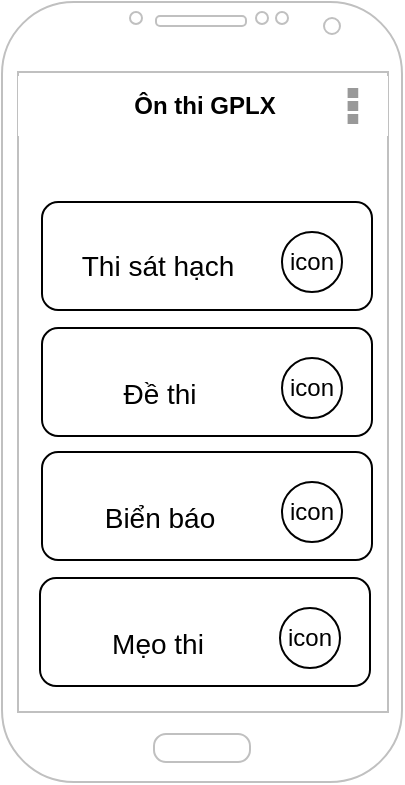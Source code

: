 <mxfile version="14.6.9" type="github" pages="6">
  <diagram id="gl7Ss26uZQlhUtcrMCPd" name="MenuLayout">
    <mxGraphModel dx="782" dy="437" grid="0" gridSize="10" guides="0" tooltips="1" connect="1" arrows="1" fold="1" page="1" pageScale="1" pageWidth="827" pageHeight="1169" math="0" shadow="0">
      <root>
        <mxCell id="1ZP_DZyjKPtf6F5ou1Nj-0" />
        <mxCell id="1ZP_DZyjKPtf6F5ou1Nj-1" parent="1ZP_DZyjKPtf6F5ou1Nj-0" />
        <mxCell id="gZRnm9ZE502uQXlq4LDa-2" value="" style="verticalLabelPosition=bottom;verticalAlign=top;html=1;shadow=0;dashed=0;strokeWidth=1;shape=mxgraph.android.phone2;strokeColor=#c0c0c0;" parent="1ZP_DZyjKPtf6F5ou1Nj-1" vertex="1">
          <mxGeometry x="314" y="30" width="200" height="390" as="geometry" />
        </mxCell>
        <mxCell id="uZCohbyJkfPj2bWNLFTX-1" value="&lt;b&gt;Ôn thi GPLX&lt;/b&gt;" style="strokeWidth=1;html=1;shadow=0;dashed=0;shape=mxgraph.android.action_bar;strokeWidth=2;" parent="1ZP_DZyjKPtf6F5ou1Nj-1" vertex="1">
          <mxGeometry x="322" y="67" width="185" height="30" as="geometry" />
        </mxCell>
        <mxCell id="uZCohbyJkfPj2bWNLFTX-5" value="" style="rounded=1;whiteSpace=wrap;html=1;verticalAlign=bottom;" parent="1ZP_DZyjKPtf6F5ou1Nj-1" vertex="1">
          <mxGeometry x="333" y="318" width="165" height="54" as="geometry" />
        </mxCell>
        <mxCell id="nYIU441r24h6a2i7y37u-2" value="" style="group" vertex="1" connectable="0" parent="1ZP_DZyjKPtf6F5ou1Nj-1">
          <mxGeometry x="354" y="333" width="129" height="30" as="geometry" />
        </mxCell>
        <mxCell id="uZCohbyJkfPj2bWNLFTX-11" value="icon" style="ellipse;whiteSpace=wrap;html=1;aspect=fixed;" parent="nYIU441r24h6a2i7y37u-2" vertex="1">
          <mxGeometry x="99" width="30" height="30" as="geometry" />
        </mxCell>
        <mxCell id="nYIU441r24h6a2i7y37u-0" value="Mẹo thi" style="text;html=1;strokeColor=none;fillColor=none;align=center;verticalAlign=middle;whiteSpace=wrap;rounded=0;fontSize=14;" vertex="1" parent="nYIU441r24h6a2i7y37u-2">
          <mxGeometry y="9" width="76" height="17" as="geometry" />
        </mxCell>
        <mxCell id="nYIU441r24h6a2i7y37u-4" value="" style="rounded=1;whiteSpace=wrap;html=1;verticalAlign=bottom;" vertex="1" parent="1ZP_DZyjKPtf6F5ou1Nj-1">
          <mxGeometry x="334" y="255" width="165" height="54" as="geometry" />
        </mxCell>
        <mxCell id="nYIU441r24h6a2i7y37u-5" value="icon" style="ellipse;whiteSpace=wrap;html=1;aspect=fixed;" vertex="1" parent="1ZP_DZyjKPtf6F5ou1Nj-1">
          <mxGeometry x="454" y="270" width="30" height="30" as="geometry" />
        </mxCell>
        <mxCell id="nYIU441r24h6a2i7y37u-6" value="Biển báo" style="text;html=1;strokeColor=none;fillColor=none;align=center;verticalAlign=middle;whiteSpace=wrap;rounded=0;fontSize=14;" vertex="1" parent="1ZP_DZyjKPtf6F5ou1Nj-1">
          <mxGeometry x="355" y="279" width="76" height="17" as="geometry" />
        </mxCell>
        <mxCell id="nYIU441r24h6a2i7y37u-7" value="" style="rounded=1;whiteSpace=wrap;html=1;verticalAlign=bottom;" vertex="1" parent="1ZP_DZyjKPtf6F5ou1Nj-1">
          <mxGeometry x="334" y="193" width="165" height="54" as="geometry" />
        </mxCell>
        <mxCell id="nYIU441r24h6a2i7y37u-8" value="icon" style="ellipse;whiteSpace=wrap;html=1;aspect=fixed;" vertex="1" parent="1ZP_DZyjKPtf6F5ou1Nj-1">
          <mxGeometry x="454" y="208" width="30" height="30" as="geometry" />
        </mxCell>
        <mxCell id="nYIU441r24h6a2i7y37u-9" value="Đề thi" style="text;html=1;strokeColor=none;fillColor=none;align=center;verticalAlign=middle;whiteSpace=wrap;rounded=0;fontSize=14;" vertex="1" parent="1ZP_DZyjKPtf6F5ou1Nj-1">
          <mxGeometry x="355" y="217" width="76" height="17" as="geometry" />
        </mxCell>
        <mxCell id="nYIU441r24h6a2i7y37u-10" value="" style="rounded=1;whiteSpace=wrap;html=1;verticalAlign=bottom;" vertex="1" parent="1ZP_DZyjKPtf6F5ou1Nj-1">
          <mxGeometry x="334" y="130" width="165" height="54" as="geometry" />
        </mxCell>
        <mxCell id="nYIU441r24h6a2i7y37u-11" value="icon" style="ellipse;whiteSpace=wrap;html=1;aspect=fixed;" vertex="1" parent="1ZP_DZyjKPtf6F5ou1Nj-1">
          <mxGeometry x="454" y="145" width="30" height="30" as="geometry" />
        </mxCell>
        <mxCell id="nYIU441r24h6a2i7y37u-12" value="Thi sát hạch" style="text;html=1;strokeColor=none;fillColor=none;align=center;verticalAlign=middle;whiteSpace=wrap;rounded=0;fontSize=14;" vertex="1" parent="1ZP_DZyjKPtf6F5ou1Nj-1">
          <mxGeometry x="349" y="153" width="86" height="17" as="geometry" />
        </mxCell>
        <mxCell id="nYIU441r24h6a2i7y37u-13" value="" style="rounded=0;whiteSpace=wrap;html=1;fontSize=14;strokeColor=none;" vertex="1" parent="1ZP_DZyjKPtf6F5ou1Nj-1">
          <mxGeometry x="326" y="70" width="45" height="23" as="geometry" />
        </mxCell>
      </root>
    </mxGraphModel>
  </diagram>
  <diagram id="mQY_EeeIefAs1XtRffXV" name="DeThiView">
    <mxGraphModel dx="782" dy="437" grid="0" gridSize="10" guides="0" tooltips="1" connect="1" arrows="1" fold="1" page="1" pageScale="1" pageWidth="827" pageHeight="1169" math="0" shadow="0">
      <root>
        <mxCell id="L8dwWX1hCyk6T_hwLF7P-0" />
        <mxCell id="L8dwWX1hCyk6T_hwLF7P-1" parent="L8dwWX1hCyk6T_hwLF7P-0" />
        <mxCell id="XK6jYOm180aJO-nEtGCw-0" value="" style="verticalLabelPosition=bottom;verticalAlign=top;html=1;shadow=0;dashed=0;strokeWidth=1;shape=mxgraph.android.phone2;fillColor=#f5f5f5;strokeColor=#666666;fontColor=#333333;" parent="L8dwWX1hCyk6T_hwLF7P-1" vertex="1">
          <mxGeometry x="240" y="230" width="246" height="484" as="geometry" />
        </mxCell>
        <mxCell id="XK6jYOm180aJO-nEtGCw-1" value="" style="verticalLabelPosition=bottom;verticalAlign=top;html=1;shadow=0;dashed=0;strokeWidth=1;shape=rect;fillColor=#EDEDED;strokeColor=#EDEDED;" parent="L8dwWX1hCyk6T_hwLF7P-1" vertex="1">
          <mxGeometry x="249" y="271" width="229" height="401" as="geometry" />
        </mxCell>
        <mxCell id="XK6jYOm180aJO-nEtGCw-2" value="" style="strokeWidth=1;html=1;shadow=0;dashed=0;shape=mxgraph.android.action_bar;strokeWidth=2;fontStyle=0;strokeColor=#0D0D0D;fillColor=#EDEDED;" parent="L8dwWX1hCyk6T_hwLF7P-1" vertex="1">
          <mxGeometry x="251" y="272" width="227" height="32" as="geometry" />
        </mxCell>
        <mxCell id="XK6jYOm180aJO-nEtGCw-3" value="Thi Sat Hạch" style="text;html=1;strokeColor=none;fillColor=none;align=center;verticalAlign=middle;whiteSpace=wrap;rounded=0;strokeWidth=1;fontStyle=1" parent="L8dwWX1hCyk6T_hwLF7P-1" vertex="1">
          <mxGeometry x="269" y="278" width="95" height="20" as="geometry" />
        </mxCell>
        <mxCell id="XK6jYOm180aJO-nEtGCw-4" value="" style="rounded=1;html=1;shadow=0;dashed=0;whiteSpace=wrap;fontSize=10;align=center;fillColor=#3399FF;strokeColor=#3399FF;" parent="L8dwWX1hCyk6T_hwLF7P-1" vertex="1">
          <mxGeometry x="258" y="407" width="161" height="38" as="geometry" />
        </mxCell>
        <mxCell id="XK6jYOm180aJO-nEtGCw-5" value="" style="rounded=1;html=1;shadow=0;dashed=0;whiteSpace=wrap;fontSize=10;align=center;fontColor=#ffffff;fillColor=#FFFFFF;strokeColor=#FFFFFF;" parent="L8dwWX1hCyk6T_hwLF7P-1" vertex="1">
          <mxGeometry x="262" y="406" width="204" height="40" as="geometry" />
        </mxCell>
        <mxCell id="XK6jYOm180aJO-nEtGCw-6" value="03" style="ellipse;whiteSpace=wrap;html=1;aspect=fixed;shadow=0;strokeWidth=1;fillColor=#FFFFFF;gradientColor=none;strokeColor=#3399FF;" parent="L8dwWX1hCyk6T_hwLF7P-1" vertex="1">
          <mxGeometry x="271" y="412" width="28" height="28" as="geometry" />
        </mxCell>
        <mxCell id="XK6jYOm180aJO-nEtGCw-7" value="Đề số 3" style="text;html=1;strokeColor=none;fillColor=none;align=center;verticalAlign=middle;whiteSpace=wrap;rounded=0;shadow=0;fontColor=#696969;fontStyle=1;fontSize=10;" parent="L8dwWX1hCyk6T_hwLF7P-1" vertex="1">
          <mxGeometry x="311" y="410" width="39" height="20" as="geometry" />
        </mxCell>
        <mxCell id="XK6jYOm180aJO-nEtGCw-8" value="đúng 23/25 câu" style="text;html=1;strokeColor=none;fillColor=none;align=left;verticalAlign=middle;whiteSpace=wrap;rounded=0;shadow=0;fontSize=9;fontColor=#8C8C8C;" parent="L8dwWX1hCyk6T_hwLF7P-1" vertex="1">
          <mxGeometry x="310" y="428" width="68" height="11" as="geometry" />
        </mxCell>
        <mxCell id="XK6jYOm180aJO-nEtGCw-9" value="ĐẠT" style="text;html=1;strokeColor=none;fillColor=none;align=center;verticalAlign=middle;whiteSpace=wrap;rounded=0;shadow=0;fontSize=10;fontStyle=1;fontColor=#3399FF;" parent="L8dwWX1hCyk6T_hwLF7P-1" vertex="1">
          <mxGeometry x="402" y="411.5" width="55" height="27.5" as="geometry" />
        </mxCell>
        <mxCell id="XK6jYOm180aJO-nEtGCw-10" value="" style="rounded=1;html=1;shadow=0;dashed=0;whiteSpace=wrap;fontSize=10;align=center;fillColor=#C2002C;strokeColor=#C2002C;" parent="L8dwWX1hCyk6T_hwLF7P-1" vertex="1">
          <mxGeometry x="260" y="307" width="160" height="38" as="geometry" />
        </mxCell>
        <mxCell id="XK6jYOm180aJO-nEtGCw-11" value="" style="rounded=1;html=1;shadow=0;dashed=0;whiteSpace=wrap;fontSize=10;align=center;fontColor=#ffffff;fillColor=#FFFFFF;strokeColor=#FFFFFF;" parent="L8dwWX1hCyk6T_hwLF7P-1" vertex="1">
          <mxGeometry x="263" y="306" width="204" height="40" as="geometry" />
        </mxCell>
        <mxCell id="XK6jYOm180aJO-nEtGCw-12" value="01" style="ellipse;whiteSpace=wrap;html=1;aspect=fixed;shadow=0;strokeWidth=1;fillColor=#FFFFFF;gradientColor=none;strokeColor=#C2002C;" parent="L8dwWX1hCyk6T_hwLF7P-1" vertex="1">
          <mxGeometry x="272" y="312" width="28" height="28" as="geometry" />
        </mxCell>
        <mxCell id="XK6jYOm180aJO-nEtGCw-13" value="Đề số 1" style="text;html=1;strokeColor=none;fillColor=none;align=center;verticalAlign=middle;whiteSpace=wrap;rounded=0;shadow=0;fontColor=#696969;fontStyle=1;fontSize=10;" parent="L8dwWX1hCyk6T_hwLF7P-1" vertex="1">
          <mxGeometry x="312" y="310" width="38" height="20" as="geometry" />
        </mxCell>
        <mxCell id="XK6jYOm180aJO-nEtGCw-14" value="sai câu điểm liệt" style="text;html=1;strokeColor=none;fillColor=none;align=center;verticalAlign=middle;whiteSpace=wrap;rounded=0;shadow=0;fontSize=9;fontColor=#8C8C8C;" parent="L8dwWX1hCyk6T_hwLF7P-1" vertex="1">
          <mxGeometry x="311" y="328" width="68" height="11" as="geometry" />
        </mxCell>
        <mxCell id="XK6jYOm180aJO-nEtGCw-15" value="TRƯỢT" style="text;html=1;strokeColor=none;fillColor=none;align=center;verticalAlign=middle;whiteSpace=wrap;rounded=0;shadow=0;fontSize=10;fontColor=#C2002C;fontStyle=1" parent="L8dwWX1hCyk6T_hwLF7P-1" vertex="1">
          <mxGeometry x="402" y="312" width="55" height="27.5" as="geometry" />
        </mxCell>
        <mxCell id="XK6jYOm180aJO-nEtGCw-16" value="" style="rounded=1;html=1;shadow=0;dashed=0;whiteSpace=wrap;fontSize=10;align=center;fillColor=#C2002C;strokeColor=#C2002C;" parent="L8dwWX1hCyk6T_hwLF7P-1" vertex="1">
          <mxGeometry x="259" y="357" width="161" height="38" as="geometry" />
        </mxCell>
        <mxCell id="XK6jYOm180aJO-nEtGCw-17" value="" style="rounded=1;html=1;shadow=0;dashed=0;whiteSpace=wrap;fontSize=10;align=center;fontColor=#ffffff;fillColor=#FFFFFF;strokeColor=#FFFFFF;" parent="L8dwWX1hCyk6T_hwLF7P-1" vertex="1">
          <mxGeometry x="263" y="356" width="204" height="40" as="geometry" />
        </mxCell>
        <mxCell id="XK6jYOm180aJO-nEtGCw-18" value="02" style="ellipse;whiteSpace=wrap;html=1;aspect=fixed;shadow=0;strokeWidth=1;fillColor=#FFFFFF;gradientColor=none;strokeColor=#C2002C;" parent="L8dwWX1hCyk6T_hwLF7P-1" vertex="1">
          <mxGeometry x="272" y="362" width="28" height="28" as="geometry" />
        </mxCell>
        <mxCell id="XK6jYOm180aJO-nEtGCw-19" value="Đề số 2" style="text;html=1;strokeColor=none;fillColor=none;align=center;verticalAlign=middle;whiteSpace=wrap;rounded=0;shadow=0;fontColor=#696969;fontStyle=1;fontSize=10;" parent="L8dwWX1hCyk6T_hwLF7P-1" vertex="1">
          <mxGeometry x="312" y="360" width="39" height="20" as="geometry" />
        </mxCell>
        <mxCell id="XK6jYOm180aJO-nEtGCw-20" value="đúng 18/25 câu" style="text;html=1;strokeColor=none;fillColor=none;align=left;verticalAlign=middle;whiteSpace=wrap;rounded=0;shadow=0;fontSize=9;fontColor=#8C8C8C;" parent="L8dwWX1hCyk6T_hwLF7P-1" vertex="1">
          <mxGeometry x="311" y="378" width="68" height="11" as="geometry" />
        </mxCell>
        <mxCell id="XK6jYOm180aJO-nEtGCw-21" value="TRƯỢT" style="text;html=1;strokeColor=none;fillColor=none;align=center;verticalAlign=middle;whiteSpace=wrap;rounded=0;shadow=0;fontSize=10;fontColor=#C2002C;fontStyle=1" parent="L8dwWX1hCyk6T_hwLF7P-1" vertex="1">
          <mxGeometry x="402" y="360" width="55" height="27.5" as="geometry" />
        </mxCell>
        <mxCell id="XK6jYOm180aJO-nEtGCw-22" value="" style="rounded=1;html=1;shadow=0;dashed=0;whiteSpace=wrap;fontSize=10;align=center;strokeColor=#B9E0A5;fillColor=#B9E0A5;" parent="L8dwWX1hCyk6T_hwLF7P-1" vertex="1">
          <mxGeometry x="258" y="456" width="161" height="38" as="geometry" />
        </mxCell>
        <mxCell id="XK6jYOm180aJO-nEtGCw-23" value="" style="rounded=1;html=1;shadow=0;dashed=0;whiteSpace=wrap;fontSize=10;align=center;fontColor=#ffffff;fillColor=#FFFFFF;strokeColor=#FFFFFF;" parent="L8dwWX1hCyk6T_hwLF7P-1" vertex="1">
          <mxGeometry x="262" y="455" width="204" height="40" as="geometry" />
        </mxCell>
        <mxCell id="XK6jYOm180aJO-nEtGCw-24" value="04" style="ellipse;whiteSpace=wrap;html=1;aspect=fixed;shadow=0;strokeWidth=1;fillColor=#FFFFFF;gradientColor=none;strokeColor=#8C8C8C;" parent="L8dwWX1hCyk6T_hwLF7P-1" vertex="1">
          <mxGeometry x="271" y="461" width="28" height="28" as="geometry" />
        </mxCell>
        <mxCell id="XK6jYOm180aJO-nEtGCw-25" value="Đề số 4" style="text;html=1;strokeColor=none;fillColor=none;align=center;verticalAlign=middle;whiteSpace=wrap;rounded=0;shadow=0;fontColor=#696969;fontStyle=1;fontSize=10;" parent="L8dwWX1hCyk6T_hwLF7P-1" vertex="1">
          <mxGeometry x="311" y="459" width="39" height="20" as="geometry" />
        </mxCell>
        <mxCell id="XK6jYOm180aJO-nEtGCw-26" value="25 câu/19 phút" style="text;html=1;strokeColor=none;fillColor=none;align=left;verticalAlign=middle;whiteSpace=wrap;rounded=0;shadow=0;fontSize=9;fontColor=#8C8C8C;" parent="L8dwWX1hCyk6T_hwLF7P-1" vertex="1">
          <mxGeometry x="310" y="477" width="68" height="11" as="geometry" />
        </mxCell>
        <mxCell id="XK6jYOm180aJO-nEtGCw-27" value="LÀM BÀI" style="text;html=1;strokeColor=none;fillColor=none;align=center;verticalAlign=middle;whiteSpace=wrap;rounded=0;shadow=0;fontSize=10;fontStyle=1;fontColor=#97D077;" parent="L8dwWX1hCyk6T_hwLF7P-1" vertex="1">
          <mxGeometry x="398" y="460" width="55" height="27.5" as="geometry" />
        </mxCell>
        <mxCell id="XK6jYOm180aJO-nEtGCw-28" value="" style="rounded=1;html=1;shadow=0;dashed=0;whiteSpace=wrap;fontSize=10;align=center;strokeColor=#B9E0A5;fillColor=#B9E0A5;" parent="L8dwWX1hCyk6T_hwLF7P-1" vertex="1">
          <mxGeometry x="258" y="507" width="161" height="38" as="geometry" />
        </mxCell>
        <mxCell id="XK6jYOm180aJO-nEtGCw-29" value="" style="rounded=1;html=1;shadow=0;dashed=0;whiteSpace=wrap;fontSize=10;align=center;fontColor=#ffffff;fillColor=#FFFFFF;strokeColor=#FFFFFF;" parent="L8dwWX1hCyk6T_hwLF7P-1" vertex="1">
          <mxGeometry x="262" y="506" width="204" height="40" as="geometry" />
        </mxCell>
        <mxCell id="XK6jYOm180aJO-nEtGCw-30" value="05" style="ellipse;whiteSpace=wrap;html=1;aspect=fixed;shadow=0;strokeWidth=1;fillColor=#FFFFFF;gradientColor=none;strokeColor=#8C8C8C;" parent="L8dwWX1hCyk6T_hwLF7P-1" vertex="1">
          <mxGeometry x="271" y="512" width="28" height="28" as="geometry" />
        </mxCell>
        <mxCell id="XK6jYOm180aJO-nEtGCw-31" value="Đề số 5" style="text;html=1;strokeColor=none;fillColor=none;align=center;verticalAlign=middle;whiteSpace=wrap;rounded=0;shadow=0;fontColor=#696969;fontStyle=1;fontSize=10;" parent="L8dwWX1hCyk6T_hwLF7P-1" vertex="1">
          <mxGeometry x="311" y="510" width="39" height="20" as="geometry" />
        </mxCell>
        <mxCell id="XK6jYOm180aJO-nEtGCw-32" value="25 câu/19 phút" style="text;html=1;strokeColor=none;fillColor=none;align=left;verticalAlign=middle;whiteSpace=wrap;rounded=0;shadow=0;fontSize=9;fontColor=#8C8C8C;" parent="L8dwWX1hCyk6T_hwLF7P-1" vertex="1">
          <mxGeometry x="310" y="528" width="68" height="11" as="geometry" />
        </mxCell>
        <mxCell id="XK6jYOm180aJO-nEtGCw-33" value="LÀM BÀI" style="text;html=1;strokeColor=none;fillColor=none;align=center;verticalAlign=middle;whiteSpace=wrap;rounded=0;shadow=0;fontSize=10;fontStyle=1;fontColor=#97D077;" parent="L8dwWX1hCyk6T_hwLF7P-1" vertex="1">
          <mxGeometry x="398" y="511" width="55" height="27.5" as="geometry" />
        </mxCell>
        <mxCell id="XK6jYOm180aJO-nEtGCw-34" value="" style="rounded=1;html=1;shadow=0;dashed=0;whiteSpace=wrap;fontSize=10;align=center;strokeColor=#B9E0A5;fillColor=#B9E0A5;" parent="L8dwWX1hCyk6T_hwLF7P-1" vertex="1">
          <mxGeometry x="258" y="554" width="161" height="38" as="geometry" />
        </mxCell>
        <mxCell id="XK6jYOm180aJO-nEtGCw-35" value="" style="rounded=1;html=1;shadow=0;dashed=0;whiteSpace=wrap;fontSize=10;align=center;fontColor=#ffffff;fillColor=#FFFFFF;strokeColor=#FFFFFF;" parent="L8dwWX1hCyk6T_hwLF7P-1" vertex="1">
          <mxGeometry x="262" y="553" width="204" height="40" as="geometry" />
        </mxCell>
        <mxCell id="XK6jYOm180aJO-nEtGCw-36" value="06" style="ellipse;whiteSpace=wrap;html=1;aspect=fixed;shadow=0;strokeWidth=1;fillColor=#FFFFFF;gradientColor=none;strokeColor=#8C8C8C;" parent="L8dwWX1hCyk6T_hwLF7P-1" vertex="1">
          <mxGeometry x="271" y="559" width="28" height="28" as="geometry" />
        </mxCell>
        <mxCell id="XK6jYOm180aJO-nEtGCw-37" value="Đề số 6" style="text;html=1;strokeColor=none;fillColor=none;align=center;verticalAlign=middle;whiteSpace=wrap;rounded=0;shadow=0;fontColor=#696969;fontStyle=1;fontSize=10;" parent="L8dwWX1hCyk6T_hwLF7P-1" vertex="1">
          <mxGeometry x="311" y="557" width="39" height="20" as="geometry" />
        </mxCell>
        <mxCell id="XK6jYOm180aJO-nEtGCw-38" value="25 câu/19 phút" style="text;html=1;strokeColor=none;fillColor=none;align=left;verticalAlign=middle;whiteSpace=wrap;rounded=0;shadow=0;fontSize=9;fontColor=#8C8C8C;" parent="L8dwWX1hCyk6T_hwLF7P-1" vertex="1">
          <mxGeometry x="310" y="575" width="68" height="11" as="geometry" />
        </mxCell>
        <mxCell id="XK6jYOm180aJO-nEtGCw-39" value="LÀM BÀI" style="text;html=1;strokeColor=none;fillColor=none;align=center;verticalAlign=middle;whiteSpace=wrap;rounded=0;shadow=0;fontSize=10;fontStyle=1;fontColor=#97D077;" parent="L8dwWX1hCyk6T_hwLF7P-1" vertex="1">
          <mxGeometry x="398" y="558" width="55" height="27.5" as="geometry" />
        </mxCell>
        <mxCell id="XK6jYOm180aJO-nEtGCw-40" value="" style="rounded=1;html=1;shadow=0;dashed=0;whiteSpace=wrap;fontSize=10;align=center;strokeColor=#B9E0A5;fillColor=#B9E0A5;" parent="L8dwWX1hCyk6T_hwLF7P-1" vertex="1">
          <mxGeometry x="257" y="600" width="161" height="38" as="geometry" />
        </mxCell>
        <mxCell id="XK6jYOm180aJO-nEtGCw-41" value="" style="rounded=1;html=1;shadow=0;dashed=0;whiteSpace=wrap;fontSize=10;align=center;fontColor=#ffffff;fillColor=#FFFFFF;strokeColor=#FFFFFF;" parent="L8dwWX1hCyk6T_hwLF7P-1" vertex="1">
          <mxGeometry x="261" y="599" width="204" height="40" as="geometry" />
        </mxCell>
        <mxCell id="XK6jYOm180aJO-nEtGCw-42" value="07" style="ellipse;whiteSpace=wrap;html=1;aspect=fixed;shadow=0;strokeWidth=1;fillColor=#FFFFFF;gradientColor=none;strokeColor=#8C8C8C;" parent="L8dwWX1hCyk6T_hwLF7P-1" vertex="1">
          <mxGeometry x="270" y="605" width="28" height="28" as="geometry" />
        </mxCell>
        <mxCell id="XK6jYOm180aJO-nEtGCw-43" value="Đề số 7" style="text;html=1;strokeColor=none;fillColor=none;align=center;verticalAlign=middle;whiteSpace=wrap;rounded=0;shadow=0;fontColor=#696969;fontStyle=1;fontSize=10;" parent="L8dwWX1hCyk6T_hwLF7P-1" vertex="1">
          <mxGeometry x="310" y="603" width="39" height="20" as="geometry" />
        </mxCell>
        <mxCell id="XK6jYOm180aJO-nEtGCw-44" value="25 câu/19 phút" style="text;html=1;strokeColor=none;fillColor=none;align=left;verticalAlign=middle;whiteSpace=wrap;rounded=0;shadow=0;fontSize=9;fontColor=#8C8C8C;" parent="L8dwWX1hCyk6T_hwLF7P-1" vertex="1">
          <mxGeometry x="309" y="621" width="68" height="11" as="geometry" />
        </mxCell>
        <mxCell id="XK6jYOm180aJO-nEtGCw-45" value="LÀM BÀI" style="text;html=1;strokeColor=none;fillColor=none;align=center;verticalAlign=middle;whiteSpace=wrap;rounded=0;shadow=0;fontSize=10;fontStyle=1;fontColor=#97D077;" parent="L8dwWX1hCyk6T_hwLF7P-1" vertex="1">
          <mxGeometry x="397" y="604" width="55" height="27.5" as="geometry" />
        </mxCell>
        <mxCell id="3vh9kpPb0RqdKthqt-cp-0" value="" style="html=1;verticalLabelPosition=bottom;labelBackgroundColor=#ffffff;verticalAlign=top;shadow=0;dashed=0;strokeWidth=2;shape=mxgraph.ios7.misc.right;fontSize=11;align=center;strokeColor=#D6D6D6;" parent="L8dwWX1hCyk6T_hwLF7P-1" vertex="1">
          <mxGeometry x="457" y="319.75" width="6" height="12" as="geometry" />
        </mxCell>
        <mxCell id="3vh9kpPb0RqdKthqt-cp-1" value="" style="html=1;verticalLabelPosition=bottom;labelBackgroundColor=#ffffff;verticalAlign=top;shadow=0;dashed=0;strokeWidth=2;shape=mxgraph.ios7.misc.right;fontSize=11;align=center;strokeColor=#D6D6D6;" parent="L8dwWX1hCyk6T_hwLF7P-1" vertex="1">
          <mxGeometry x="457" y="367.75" width="6" height="12" as="geometry" />
        </mxCell>
        <mxCell id="3vh9kpPb0RqdKthqt-cp-2" value="" style="html=1;verticalLabelPosition=bottom;labelBackgroundColor=#ffffff;verticalAlign=top;shadow=0;dashed=0;strokeWidth=2;shape=mxgraph.ios7.misc.right;fontSize=11;align=center;strokeColor=#D6D6D6;" parent="L8dwWX1hCyk6T_hwLF7P-1" vertex="1">
          <mxGeometry x="457" y="420" width="6" height="12" as="geometry" />
        </mxCell>
        <mxCell id="3vh9kpPb0RqdKthqt-cp-3" value="" style="html=1;verticalLabelPosition=bottom;labelBackgroundColor=#ffffff;verticalAlign=top;shadow=0;dashed=0;strokeWidth=2;shape=mxgraph.ios7.misc.right;fontSize=11;align=center;strokeColor=#D6D6D6;" parent="L8dwWX1hCyk6T_hwLF7P-1" vertex="1">
          <mxGeometry x="457" y="469" width="6" height="12" as="geometry" />
        </mxCell>
        <mxCell id="3vh9kpPb0RqdKthqt-cp-4" value="" style="html=1;verticalLabelPosition=bottom;labelBackgroundColor=#ffffff;verticalAlign=top;shadow=0;dashed=0;strokeWidth=2;shape=mxgraph.ios7.misc.right;fontSize=11;align=center;strokeColor=#D6D6D6;" parent="L8dwWX1hCyk6T_hwLF7P-1" vertex="1">
          <mxGeometry x="457" y="520" width="6" height="12" as="geometry" />
        </mxCell>
        <mxCell id="3vh9kpPb0RqdKthqt-cp-7" value="" style="html=1;verticalLabelPosition=bottom;labelBackgroundColor=#ffffff;verticalAlign=top;shadow=0;dashed=0;strokeWidth=2;shape=mxgraph.ios7.misc.right;fontSize=11;align=center;strokeColor=#D6D6D6;" parent="L8dwWX1hCyk6T_hwLF7P-1" vertex="1">
          <mxGeometry x="453" y="567" width="6" height="12" as="geometry" />
        </mxCell>
        <mxCell id="3vh9kpPb0RqdKthqt-cp-8" value="" style="html=1;verticalLabelPosition=bottom;labelBackgroundColor=#ffffff;verticalAlign=top;shadow=0;dashed=0;strokeWidth=2;shape=mxgraph.ios7.misc.right;fontSize=11;align=center;strokeColor=#D6D6D6;" parent="L8dwWX1hCyk6T_hwLF7P-1" vertex="1">
          <mxGeometry x="453" y="613" width="6" height="12" as="geometry" />
        </mxCell>
      </root>
    </mxGraphModel>
  </diagram>
  <diagram id="KH6I_jRvcRWGli5zMTij" name="LyThuyet">
    <mxGraphModel dx="782" dy="437" grid="0" gridSize="10" guides="0" tooltips="1" connect="1" arrows="1" fold="1" page="1" pageScale="1" pageWidth="827" pageHeight="1169" math="0" shadow="0">
      <root>
        <mxCell id="_LkGGiRoB-3-kctsMn_n-0" />
        <mxCell id="_LkGGiRoB-3-kctsMn_n-1" parent="_LkGGiRoB-3-kctsMn_n-0" />
        <mxCell id="qqglddVA_ukFKj8rYLba-0" value="" style="verticalLabelPosition=bottom;verticalAlign=top;html=1;shadow=0;dashed=0;strokeWidth=1;shape=mxgraph.android.phone2;strokeColor=#c0c0c0;" parent="_LkGGiRoB-3-kctsMn_n-1" vertex="1">
          <mxGeometry x="310" y="40" width="200" height="400" as="geometry" />
        </mxCell>
        <mxCell id="qqglddVA_ukFKj8rYLba-1" value="&amp;nbsp; &amp;nbsp; &amp;nbsp;Ly Thuyet" style="strokeWidth=1;html=1;shadow=0;dashed=0;shape=mxgraph.android.action_bar;strokeWidth=2;align=left;" parent="_LkGGiRoB-3-kctsMn_n-1" vertex="1">
          <mxGeometry x="317.5" y="70" width="185" height="30" as="geometry" />
        </mxCell>
        <mxCell id="By5hfjqyaQEmcEbVWV6z-0" value="&lt;b style=&quot;font-size: 12px&quot;&gt;&amp;nbsp; &amp;nbsp; 20 cau hoi diem liet&lt;br&gt;&lt;/b&gt;&lt;span style=&quot;font-size: 12px&quot;&gt;20 cau hoi&lt;br&gt;&lt;/span&gt;" style="rounded=1;whiteSpace=wrap;html=1;align=center;fontSize=11;verticalAlign=top;" parent="_LkGGiRoB-3-kctsMn_n-1" vertex="1">
          <mxGeometry x="332" y="111" width="160" height="50" as="geometry" />
        </mxCell>
        <mxCell id="By5hfjqyaQEmcEbVWV6z-1" value="icon" style="rounded=1;whiteSpace=wrap;html=1;" parent="_LkGGiRoB-3-kctsMn_n-1" vertex="1">
          <mxGeometry x="332" y="111" width="30" height="50" as="geometry" />
        </mxCell>
        <mxCell id="By5hfjqyaQEmcEbVWV6z-4" value="&amp;nbsp; &amp;nbsp; &amp;nbsp; &amp;nbsp; &amp;nbsp;Khai niem va quy tac&lt;br&gt;&lt;span style=&quot;font-weight: 400&quot;&gt;83 cau hoi&lt;/span&gt;" style="rounded=1;whiteSpace=wrap;html=1;align=center;fontStyle=1;verticalAlign=top;" parent="_LkGGiRoB-3-kctsMn_n-1" vertex="1">
          <mxGeometry x="330" y="170" width="160" height="50" as="geometry" />
        </mxCell>
        <mxCell id="By5hfjqyaQEmcEbVWV6z-5" value="&lt;b&gt;Van hoa lai xe&lt;/b&gt;&lt;br&gt;5 cau hoi" style="rounded=1;whiteSpace=wrap;html=1;align=center;verticalAlign=top;" parent="_LkGGiRoB-3-kctsMn_n-1" vertex="1">
          <mxGeometry x="330" y="230" width="160" height="50" as="geometry" />
        </mxCell>
        <mxCell id="By5hfjqyaQEmcEbVWV6z-6" value="&lt;b&gt;Ky thuat lai xe&lt;/b&gt;&lt;br&gt;12 cau hoi" style="rounded=1;whiteSpace=wrap;html=1;align=center;verticalAlign=top;" parent="_LkGGiRoB-3-kctsMn_n-1" vertex="1">
          <mxGeometry x="330" y="290" width="160" height="50" as="geometry" />
        </mxCell>
        <mxCell id="By5hfjqyaQEmcEbVWV6z-7" value="&lt;b&gt;&amp;nbsp; &amp;nbsp; &amp;nbsp; &amp;nbsp; &amp;nbsp; &amp;nbsp;sa hinh&lt;br&gt;&amp;nbsp; &amp;nbsp; &amp;nbsp; &amp;nbsp; &amp;nbsp; &amp;nbsp; 35 cau hoi&lt;br&gt;&lt;/b&gt;" style="rounded=1;whiteSpace=wrap;html=1;align=left;verticalAlign=top;" parent="_LkGGiRoB-3-kctsMn_n-1" vertex="1">
          <mxGeometry x="330" y="350" width="160" height="50" as="geometry" />
        </mxCell>
        <mxCell id="By5hfjqyaQEmcEbVWV6z-8" value="icon" style="rounded=1;whiteSpace=wrap;html=1;" parent="_LkGGiRoB-3-kctsMn_n-1" vertex="1">
          <mxGeometry x="330" y="170" width="30" height="50" as="geometry" />
        </mxCell>
        <mxCell id="By5hfjqyaQEmcEbVWV6z-9" value="icon" style="rounded=1;whiteSpace=wrap;html=1;" parent="_LkGGiRoB-3-kctsMn_n-1" vertex="1">
          <mxGeometry x="330" y="230" width="30" height="50" as="geometry" />
        </mxCell>
        <mxCell id="By5hfjqyaQEmcEbVWV6z-10" value="icon" style="rounded=1;whiteSpace=wrap;html=1;" parent="_LkGGiRoB-3-kctsMn_n-1" vertex="1">
          <mxGeometry x="330" y="290" width="30" height="50" as="geometry" />
        </mxCell>
        <mxCell id="By5hfjqyaQEmcEbVWV6z-11" value="icon" style="rounded=1;whiteSpace=wrap;html=1;" parent="_LkGGiRoB-3-kctsMn_n-1" vertex="1">
          <mxGeometry x="330" y="350" width="30" height="50" as="geometry" />
        </mxCell>
      </root>
    </mxGraphModel>
  </diagram>
  <diagram id="bYl_ZWyuoQfVdm5PT51b" name="Làm đề thi">
    <mxGraphModel dx="782" dy="437" grid="0" gridSize="10" guides="0" tooltips="1" connect="1" arrows="1" fold="1" page="1" pageScale="1" pageWidth="827" pageHeight="1169" math="0" shadow="0">
      <root>
        <mxCell id="eW08u-_YZOTrgMFPohJT-0" />
        <mxCell id="eW08u-_YZOTrgMFPohJT-1" parent="eW08u-_YZOTrgMFPohJT-0" />
        <mxCell id="rksQvjkUQFEKxfguHzQy-0" value="" style="verticalLabelPosition=bottom;verticalAlign=top;html=1;shadow=0;dashed=0;strokeWidth=1;shape=mxgraph.android.phone2;fillColor=#f5f5f5;strokeColor=#666666;fontColor=#333333;" parent="eW08u-_YZOTrgMFPohJT-1" vertex="1">
          <mxGeometry x="264" y="24" width="246" height="484" as="geometry" />
        </mxCell>
        <mxCell id="rksQvjkUQFEKxfguHzQy-2" value="" style="strokeWidth=1;html=1;shadow=0;dashed=0;shape=mxgraph.android.action_bar;strokeWidth=2;fontStyle=0;strokeColor=#0D0D0D;fillColor=#EDEDED;" parent="eW08u-_YZOTrgMFPohJT-1" vertex="1">
          <mxGeometry x="275" y="66" width="227" height="32" as="geometry" />
        </mxCell>
        <mxCell id="rksQvjkUQFEKxfguHzQy-3" value="Đề số 1" style="text;html=1;strokeColor=none;fillColor=none;align=left;verticalAlign=middle;whiteSpace=wrap;rounded=0;strokeWidth=1;fontStyle=1;fontSize=10;" parent="eW08u-_YZOTrgMFPohJT-1" vertex="1">
          <mxGeometry x="293" y="72" width="40" height="20" as="geometry" />
        </mxCell>
        <mxCell id="jWNVYo9ubXMADqIlmsQX-0" value="Bt Kết Thúc" style="rounded=1;html=1;shadow=0;dashed=0;whiteSpace=wrap;fontSize=10;fillColor=#666666;align=center;strokeColor=#999999;fontColor=#ffffff;" parent="eW08u-_YZOTrgMFPohJT-1" vertex="1">
          <mxGeometry x="413" y="73" width="56.5" height="16.88" as="geometry" />
        </mxCell>
        <mxCell id="wvG5isOaKEWY0Ehi2gpp-0" value="(14:54)" style="text;html=1;strokeColor=none;fillColor=none;align=left;verticalAlign=middle;whiteSpace=wrap;rounded=0;strokeWidth=1;fontStyle=1;fontSize=10;" parent="eW08u-_YZOTrgMFPohJT-1" vertex="1">
          <mxGeometry x="334" y="72" width="40" height="20" as="geometry" />
        </mxCell>
        <mxCell id="wvG5isOaKEWY0Ehi2gpp-5" value="" style="verticalLabelPosition=bottom;verticalAlign=top;html=1;shadow=0;dashed=0;strokeWidth=1;strokeColor=none;shape=rect;fontSize=10;fillColor=#EDEDED;" parent="eW08u-_YZOTrgMFPohJT-1" vertex="1">
          <mxGeometry x="274" y="97" width="227" height="367" as="geometry" />
        </mxCell>
        <mxCell id="wvG5isOaKEWY0Ehi2gpp-6" value="Normal" style="rounded=1;html=1;shadow=0;dashed=0;whiteSpace=wrap;fontSize=10;align=center;fontColor=#ffffff;fillColor=#FFFFFF;strokeColor=#FFFFFF;" parent="eW08u-_YZOTrgMFPohJT-1" vertex="1">
          <mxGeometry x="277" y="100" width="220" height="293" as="geometry" />
        </mxCell>
        <mxCell id="wvG5isOaKEWY0Ehi2gpp-7" value="" style="html=1;verticalLabelPosition=bottom;labelBackgroundColor=#ffffff;verticalAlign=top;shadow=0;dashed=0;strokeWidth=2;shape=mxgraph.ios7.misc.right;fontSize=10;fillColor=#FFFFFF;strokeColor=#97D077;" parent="eW08u-_YZOTrgMFPohJT-1" vertex="1">
          <mxGeometry x="487" y="117" width="6" height="12" as="geometry" />
        </mxCell>
        <mxCell id="wvG5isOaKEWY0Ehi2gpp-8" value="" style="html=1;verticalLabelPosition=bottom;labelBackgroundColor=#ffffff;verticalAlign=top;shadow=0;dashed=0;strokeWidth=2;shape=mxgraph.ios7.misc.left;fontSize=10;fillColor=#FFFFFF;strokeColor=#97D077;" parent="eW08u-_YZOTrgMFPohJT-1" vertex="1">
          <mxGeometry x="283" y="118" width="6" height="12" as="geometry" />
        </mxCell>
        <mxCell id="wvG5isOaKEWY0Ehi2gpp-10" value="" style="html=1;verticalLabelPosition=bottom;labelBackgroundColor=#ffffff;verticalAlign=top;shadow=0;dashed=0;strokeWidth=2;shape=mxgraph.ios7.misc.scroll_(horizontal);fontSize=10;fillColor=#97D077;strokeColor=#97D077;" parent="eW08u-_YZOTrgMFPohJT-1" vertex="1">
          <mxGeometry x="280" y="139" width="216" height="2" as="geometry" />
        </mxCell>
        <mxCell id="wvG5isOaKEWY0Ehi2gpp-11" value="Câu 1/25" style="text;html=1;strokeColor=none;fillColor=none;align=center;verticalAlign=middle;whiteSpace=wrap;rounded=0;shadow=0;fontSize=10;fontStyle=1" parent="eW08u-_YZOTrgMFPohJT-1" vertex="1">
          <mxGeometry x="364" y="113" width="46" height="20" as="geometry" />
        </mxCell>
        <mxCell id="wvG5isOaKEWY0Ehi2gpp-12" value="Câu Hỏi" style="text;html=1;align=left;verticalAlign=middle;whiteSpace=wrap;rounded=0;shadow=0;fontSize=10;" parent="eW08u-_YZOTrgMFPohJT-1" vertex="1">
          <mxGeometry x="281" y="154" width="211" height="18" as="geometry" />
        </mxCell>
        <mxCell id="wvG5isOaKEWY0Ehi2gpp-13" value="Hình Ảnh (nếu có)" style="text;html=1;align=left;verticalAlign=middle;whiteSpace=wrap;rounded=0;shadow=0;fontSize=10;" parent="eW08u-_YZOTrgMFPohJT-1" vertex="1">
          <mxGeometry x="281" y="181" width="211" height="18" as="geometry" />
        </mxCell>
        <mxCell id="wvG5isOaKEWY0Ehi2gpp-14" value="1" style="ellipse;whiteSpace=wrap;html=1;aspect=fixed;shadow=0;fontSize=10;strokeColor=#97D077;fillColor=#97D077;fontColor=#FFFFFF;fontStyle=1" parent="eW08u-_YZOTrgMFPohJT-1" vertex="1">
          <mxGeometry x="282" y="201" width="20" height="20" as="geometry" />
        </mxCell>
        <mxCell id="wvG5isOaKEWY0Ehi2gpp-15" value="C&lt;font color=&quot;#000000&quot;&gt;câu trả lời 1&lt;/font&gt;" style="text;html=1;strokeColor=none;fillColor=none;align=left;verticalAlign=middle;whiteSpace=wrap;rounded=0;shadow=0;fontSize=10;fontColor=#FFFFFF;" parent="eW08u-_YZOTrgMFPohJT-1" vertex="1">
          <mxGeometry x="310" y="201" width="110" height="20" as="geometry" />
        </mxCell>
        <mxCell id="wvG5isOaKEWY0Ehi2gpp-17" value="2" style="ellipse;whiteSpace=wrap;html=1;aspect=fixed;shadow=0;fontSize=10;fontStyle=1;fillColor=#FFFFFF;" parent="eW08u-_YZOTrgMFPohJT-1" vertex="1">
          <mxGeometry x="283" y="227" width="20" height="20" as="geometry" />
        </mxCell>
        <mxCell id="wvG5isOaKEWY0Ehi2gpp-18" value="C&lt;font color=&quot;#000000&quot;&gt;câu trả lời 2&lt;/font&gt;" style="text;html=1;strokeColor=none;fillColor=none;align=left;verticalAlign=middle;whiteSpace=wrap;rounded=0;shadow=0;fontSize=10;fontColor=#FFFFFF;" parent="eW08u-_YZOTrgMFPohJT-1" vertex="1">
          <mxGeometry x="312" y="226" width="110" height="20" as="geometry" />
        </mxCell>
        <mxCell id="wvG5isOaKEWY0Ehi2gpp-20" value="3" style="ellipse;whiteSpace=wrap;html=1;aspect=fixed;shadow=0;fontSize=10;fontStyle=1;fillColor=#FFFFFF;" parent="eW08u-_YZOTrgMFPohJT-1" vertex="1">
          <mxGeometry x="283" y="254" width="20" height="20" as="geometry" />
        </mxCell>
        <mxCell id="wvG5isOaKEWY0Ehi2gpp-21" value="C&lt;font color=&quot;#000000&quot;&gt;câu trả lời 3&lt;/font&gt;" style="text;html=1;strokeColor=none;fillColor=none;align=left;verticalAlign=middle;whiteSpace=wrap;rounded=0;shadow=0;fontSize=10;fontColor=#FFFFFF;" parent="eW08u-_YZOTrgMFPohJT-1" vertex="1">
          <mxGeometry x="312" y="253" width="110" height="20" as="geometry" />
        </mxCell>
        <mxCell id="wvG5isOaKEWY0Ehi2gpp-22" value="4" style="ellipse;whiteSpace=wrap;html=1;aspect=fixed;shadow=0;fontSize=10;fontStyle=1;fillColor=#FFFFFF;" parent="eW08u-_YZOTrgMFPohJT-1" vertex="1">
          <mxGeometry x="283" y="283" width="20" height="20" as="geometry" />
        </mxCell>
        <mxCell id="wvG5isOaKEWY0Ehi2gpp-23" value="C&lt;font color=&quot;#000000&quot;&gt;câu trả lời 4&lt;/font&gt;" style="text;html=1;strokeColor=none;fillColor=none;align=left;verticalAlign=middle;whiteSpace=wrap;rounded=0;shadow=0;fontSize=10;fontColor=#FFFFFF;" parent="eW08u-_YZOTrgMFPohJT-1" vertex="1">
          <mxGeometry x="313" y="282" width="110" height="20" as="geometry" />
        </mxCell>
        <mxCell id="wvG5isOaKEWY0Ehi2gpp-25" value="" style="html=1;verticalLabelPosition=bottom;align=center;labelBackgroundColor=#ffffff;verticalAlign=top;strokeWidth=2;shadow=0;dashed=0;shape=mxgraph.ios7.icons.message;fontSize=10;fontColor=#000000;fillColor=#97D077;strokeColor=#97D077;" parent="eW08u-_YZOTrgMFPohJT-1" vertex="1">
          <mxGeometry x="283" y="317" width="16" height="11" as="geometry" />
        </mxCell>
        <mxCell id="wvG5isOaKEWY0Ehi2gpp-26" value="Giải thích đáp án (khi nhấn bt kết thúc)" style="text;html=1;strokeColor=none;fillColor=none;align=left;verticalAlign=middle;whiteSpace=wrap;rounded=0;shadow=0;fontSize=10;fontColor=#000000;" parent="eW08u-_YZOTrgMFPohJT-1" vertex="1">
          <mxGeometry x="309" y="312" width="184" height="20" as="geometry" />
        </mxCell>
        <mxCell id="wvG5isOaKEWY0Ehi2gpp-27" value="Giả thích từng đáp án" style="rounded=1;whiteSpace=wrap;html=1;shadow=0;fontSize=10;fontColor=#000000;align=left;fillColor=#D5E8D4;strokeColor=#D5E8D4;" parent="eW08u-_YZOTrgMFPohJT-1" vertex="1">
          <mxGeometry x="288" y="335" width="197" height="44" as="geometry" />
        </mxCell>
        <mxCell id="wvG5isOaKEWY0Ehi2gpp-28" value="" style="rounded=1;whiteSpace=wrap;html=1;shadow=0;fontSize=10;fontColor=#000000;align=left;fillColor=#D1D1D1;strokeColor=#D1D1D1;" parent="eW08u-_YZOTrgMFPohJT-1" vertex="1">
          <mxGeometry x="276" y="421" width="223" height="42" as="geometry" />
        </mxCell>
        <mxCell id="wvG5isOaKEWY0Ehi2gpp-29" value="1" style="ellipse;whiteSpace=wrap;html=1;aspect=fixed;shadow=0;fontSize=10;align=center;strokeColor=#97D077;" parent="eW08u-_YZOTrgMFPohJT-1" vertex="1">
          <mxGeometry x="288" y="425" width="16" height="16" as="geometry" />
        </mxCell>
        <mxCell id="wvG5isOaKEWY0Ehi2gpp-32" value="2" style="ellipse;whiteSpace=wrap;html=1;aspect=fixed;shadow=0;fontSize=10;align=center;strokeColor=#FFFFFF;" parent="eW08u-_YZOTrgMFPohJT-1" vertex="1">
          <mxGeometry x="308" y="425" width="16" height="16" as="geometry" />
        </mxCell>
        <mxCell id="wvG5isOaKEWY0Ehi2gpp-33" value="3" style="ellipse;whiteSpace=wrap;html=1;aspect=fixed;shadow=0;fontSize=10;align=center;fillColor=#FFB570;strokeColor=none;" parent="eW08u-_YZOTrgMFPohJT-1" vertex="1">
          <mxGeometry x="329" y="425" width="16" height="16" as="geometry" />
        </mxCell>
        <mxCell id="wvG5isOaKEWY0Ehi2gpp-34" value="4" style="ellipse;whiteSpace=wrap;html=1;aspect=fixed;shadow=0;fontSize=10;align=center;strokeColor=none;fillColor=#FFB570;" parent="eW08u-_YZOTrgMFPohJT-1" vertex="1">
          <mxGeometry x="349" y="425" width="16" height="16" as="geometry" />
        </mxCell>
        <mxCell id="wvG5isOaKEWY0Ehi2gpp-39" value="25" style="ellipse;whiteSpace=wrap;html=1;aspect=fixed;shadow=0;fontSize=10;align=center;strokeColor=none;" parent="eW08u-_YZOTrgMFPohJT-1" vertex="1">
          <mxGeometry x="474" y="445" width="16" height="16" as="geometry" />
        </mxCell>
      </root>
    </mxGraphModel>
  </diagram>
  <diagram id="0mWon4wlsLct5Quz0NyV" name="Biển báo giao thông">
    <mxGraphModel dx="782" dy="437" grid="0" gridSize="10" guides="0" tooltips="1" connect="1" arrows="1" fold="1" page="1" pageScale="1" pageWidth="827" pageHeight="1169" math="0" shadow="0">
      <root>
        <mxCell id="gavFHFc_dmhzO_CqyFY8-0" />
        <mxCell id="gavFHFc_dmhzO_CqyFY8-1" parent="gavFHFc_dmhzO_CqyFY8-0" />
        <mxCell id="LypM-eK7j4TZ59k2R8Qx-0" value="" style="verticalLabelPosition=bottom;verticalAlign=top;html=1;shadow=0;dashed=0;strokeWidth=1;shape=mxgraph.android.phone2;fillColor=#f5f5f5;strokeColor=#666666;fontColor=#333333;" parent="gavFHFc_dmhzO_CqyFY8-1" vertex="1">
          <mxGeometry x="298" y="190" width="246" height="484" as="geometry" />
        </mxCell>
        <mxCell id="2wlGQWlONc_ly-Y8FSm_-0" value="&lt;b&gt;Biển báo giao thông&lt;/b&gt;" style="strokeWidth=1;html=1;shadow=0;dashed=0;shape=mxgraph.android.action_bar;strokeWidth=2;fontStyle=0;strokeColor=#0D0D0D;fillColor=#EDEDED;align=center;" parent="gavFHFc_dmhzO_CqyFY8-1" vertex="1">
          <mxGeometry x="308" y="233" width="227" height="32" as="geometry" />
        </mxCell>
        <mxCell id="2wlGQWlONc_ly-Y8FSm_-1" value="" style="strokeWidth=1;html=1;shadow=0;dashed=0;shape=mxgraph.android.rrect;rSize=0;fillColor=#eeeeee;strokeColor=none;fontSize=10;fontColor=#000000;align=center;" parent="gavFHFc_dmhzO_CqyFY8-1" vertex="1">
          <mxGeometry x="308" y="264" width="226" height="30" as="geometry" />
        </mxCell>
        <mxCell id="2wlGQWlONc_ly-Y8FSm_-2" value="&lt;font style=&quot;font-size: 8px&quot;&gt;Biển báo cấm&lt;/font&gt;" style="strokeWidth=1;html=1;shadow=0;dashed=0;shape=mxgraph.android.anchor;fontStyle=1;fontColor=#666666;" parent="2wlGQWlONc_ly-Y8FSm_-1" vertex="1">
          <mxGeometry width="56.5" height="30" as="geometry" />
        </mxCell>
        <mxCell id="2wlGQWlONc_ly-Y8FSm_-3" value="&lt;font style=&quot;font-size: 8px&quot;&gt;biển hiệu lệnh&lt;/font&gt;" style="strokeWidth=1;html=1;shadow=0;dashed=0;shape=mxgraph.android.rrect;rSize=0;fontStyle=1;strokeColor=none;fontColor=#ffffff;fillColor=#D1D1D1;" parent="2wlGQWlONc_ly-Y8FSm_-1" vertex="1">
          <mxGeometry x="56.5" width="56.5" height="30" as="geometry" />
        </mxCell>
        <mxCell id="2wlGQWlONc_ly-Y8FSm_-4" value="" style="strokeWidth=1;html=1;shadow=0;dashed=0;shape=mxgraph.android.rrect;rSize=0;fillColor=#33b5e5;strokeColor=none;" parent="2wlGQWlONc_ly-Y8FSm_-3" vertex="1">
          <mxGeometry y="27" width="56.5" height="3" as="geometry" />
        </mxCell>
        <mxCell id="2wlGQWlONc_ly-Y8FSm_-5" value="Tab 3" style="strokeWidth=1;html=1;shadow=0;dashed=0;shape=mxgraph.android.anchor;fontStyle=1;fontColor=#666666;" parent="2wlGQWlONc_ly-Y8FSm_-1" vertex="1">
          <mxGeometry x="113" width="56.5" height="30" as="geometry" />
        </mxCell>
        <mxCell id="2wlGQWlONc_ly-Y8FSm_-6" value="Tab 4" style="strokeWidth=1;html=1;shadow=0;dashed=0;shape=mxgraph.android.anchor;fontStyle=1;fontColor=#666666;" parent="2wlGQWlONc_ly-Y8FSm_-1" vertex="1">
          <mxGeometry x="169.5" width="56.5" height="30" as="geometry" />
        </mxCell>
        <mxCell id="2wlGQWlONc_ly-Y8FSm_-7" value="" style="shape=line;strokeColor=#666666;direction=south;" parent="2wlGQWlONc_ly-Y8FSm_-1" vertex="1">
          <mxGeometry x="160.643" y="5" width="12.216" height="20" as="geometry" />
        </mxCell>
        <mxCell id="2wlGQWlONc_ly-Y8FSm_-8" value="img biển báo" style="ellipse;whiteSpace=wrap;html=1;aspect=fixed;shadow=0;fontSize=10;align=center;" parent="gavFHFc_dmhzO_CqyFY8-1" vertex="1">
          <mxGeometry x="311" y="297" width="60" height="60" as="geometry" />
        </mxCell>
        <mxCell id="2wlGQWlONc_ly-Y8FSm_-9" value="Tên biển báo &quot;ý nghĩa &quot;" style="text;html=1;strokeColor=none;fillColor=none;align=center;verticalAlign=middle;whiteSpace=wrap;rounded=0;shadow=0;fontSize=10;fontColor=#000000;" parent="gavFHFc_dmhzO_CqyFY8-1" vertex="1">
          <mxGeometry x="392" y="305" width="122" height="16" as="geometry" />
        </mxCell>
        <mxCell id="2wlGQWlONc_ly-Y8FSm_-10" value="Giải thích" style="text;html=1;strokeColor=none;fillColor=none;align=center;verticalAlign=middle;whiteSpace=wrap;rounded=0;shadow=0;fontSize=10;fontColor=#000000;" parent="gavFHFc_dmhzO_CqyFY8-1" vertex="1">
          <mxGeometry x="401" y="327" width="98" height="16" as="geometry" />
        </mxCell>
        <mxCell id="2wlGQWlONc_ly-Y8FSm_-11" value="img biển báo" style="ellipse;whiteSpace=wrap;html=1;aspect=fixed;shadow=0;fontSize=10;align=center;" parent="gavFHFc_dmhzO_CqyFY8-1" vertex="1">
          <mxGeometry x="313" y="365" width="60" height="60" as="geometry" />
        </mxCell>
        <mxCell id="2wlGQWlONc_ly-Y8FSm_-12" value="Tên biển báo &quot;ý nghĩa &quot;" style="text;html=1;strokeColor=none;fillColor=none;align=center;verticalAlign=middle;whiteSpace=wrap;rounded=0;shadow=0;fontSize=10;fontColor=#000000;" parent="gavFHFc_dmhzO_CqyFY8-1" vertex="1">
          <mxGeometry x="394" y="373" width="122" height="16" as="geometry" />
        </mxCell>
        <mxCell id="2wlGQWlONc_ly-Y8FSm_-13" value="Giải thích" style="text;html=1;strokeColor=none;fillColor=none;align=center;verticalAlign=middle;whiteSpace=wrap;rounded=0;shadow=0;fontSize=10;fontColor=#000000;" parent="gavFHFc_dmhzO_CqyFY8-1" vertex="1">
          <mxGeometry x="403" y="395" width="98" height="16" as="geometry" />
        </mxCell>
        <mxCell id="2wlGQWlONc_ly-Y8FSm_-14" value="img biển báo" style="ellipse;whiteSpace=wrap;html=1;aspect=fixed;shadow=0;fontSize=10;align=center;" parent="gavFHFc_dmhzO_CqyFY8-1" vertex="1">
          <mxGeometry x="313" y="431" width="60" height="60" as="geometry" />
        </mxCell>
        <mxCell id="2wlGQWlONc_ly-Y8FSm_-15" value="Tên biển báo &quot;ý nghĩa &quot;" style="text;html=1;strokeColor=none;fillColor=none;align=center;verticalAlign=middle;whiteSpace=wrap;rounded=0;shadow=0;fontSize=10;fontColor=#000000;" parent="gavFHFc_dmhzO_CqyFY8-1" vertex="1">
          <mxGeometry x="394" y="439" width="122" height="16" as="geometry" />
        </mxCell>
        <mxCell id="2wlGQWlONc_ly-Y8FSm_-16" value="Giải thích" style="text;html=1;strokeColor=none;fillColor=none;align=center;verticalAlign=middle;whiteSpace=wrap;rounded=0;shadow=0;fontSize=10;fontColor=#000000;" parent="gavFHFc_dmhzO_CqyFY8-1" vertex="1">
          <mxGeometry x="403" y="461" width="98" height="16" as="geometry" />
        </mxCell>
        <mxCell id="2wlGQWlONc_ly-Y8FSm_-17" value="img biển báo" style="ellipse;whiteSpace=wrap;html=1;aspect=fixed;shadow=0;fontSize=10;align=center;" parent="gavFHFc_dmhzO_CqyFY8-1" vertex="1">
          <mxGeometry x="314" y="500" width="60" height="60" as="geometry" />
        </mxCell>
        <mxCell id="2wlGQWlONc_ly-Y8FSm_-18" value="Tên biển báo &quot;ý nghĩa &quot;" style="text;html=1;strokeColor=none;fillColor=none;align=center;verticalAlign=middle;whiteSpace=wrap;rounded=0;shadow=0;fontSize=10;fontColor=#000000;" parent="gavFHFc_dmhzO_CqyFY8-1" vertex="1">
          <mxGeometry x="395" y="508" width="122" height="16" as="geometry" />
        </mxCell>
        <mxCell id="2wlGQWlONc_ly-Y8FSm_-19" value="Giải thích" style="text;html=1;strokeColor=none;fillColor=none;align=center;verticalAlign=middle;whiteSpace=wrap;rounded=0;shadow=0;fontSize=10;fontColor=#000000;" parent="gavFHFc_dmhzO_CqyFY8-1" vertex="1">
          <mxGeometry x="404" y="530" width="98" height="16" as="geometry" />
        </mxCell>
      </root>
    </mxGraphModel>
  </diagram>
  <diagram id="xZ6FqY0yhojqkXshOK_k" name="Mẹo thi">
    <mxGraphModel dx="782" dy="437" grid="0" gridSize="10" guides="0" tooltips="1" connect="1" arrows="1" fold="1" page="1" pageScale="1" pageWidth="827" pageHeight="1169" math="0" shadow="0">
      <root>
        <mxCell id="H8qO973zYGmUFPhZRyvt-0" />
        <mxCell id="H8qO973zYGmUFPhZRyvt-1" parent="H8qO973zYGmUFPhZRyvt-0" />
        <mxCell id="pSKeGs2G2gBkpiO-Oe-F-0" value="" style="verticalLabelPosition=bottom;verticalAlign=top;html=1;shadow=0;dashed=0;strokeWidth=1;shape=mxgraph.android.phone2;strokeColor=#c0c0c0;fontSize=11;fillColor=#E3E3E3;align=center;" parent="H8qO973zYGmUFPhZRyvt-1" vertex="1">
          <mxGeometry x="300" y="37" width="200" height="390" as="geometry" />
        </mxCell>
        <mxCell id="50kGhF-A4T9wqFqS9Azx-0" value="" style="strokeWidth=1;html=1;shadow=0;dashed=0;shape=mxgraph.android.rrect;rSize=0;fillColor=#eeeeee;strokeColor=none;fontSize=10;fontColor=#000000;align=center;" parent="H8qO973zYGmUFPhZRyvt-1" vertex="1">
          <mxGeometry x="306" y="72" width="188" height="30" as="geometry" />
        </mxCell>
        <mxCell id="50kGhF-A4T9wqFqS9Azx-1" value="&lt;font style=&quot;font-size: 8px&quot;&gt;Mẹo thi lý thuết&lt;/font&gt;" style="strokeWidth=1;html=1;shadow=0;dashed=0;shape=mxgraph.android.anchor;fontStyle=1;fontColor=#666666;" parent="50kGhF-A4T9wqFqS9Azx-0" vertex="1">
          <mxGeometry width="47" height="30" as="geometry" />
        </mxCell>
        <mxCell id="50kGhF-A4T9wqFqS9Azx-2" value="&lt;font style=&quot;font-size: 8px&quot;&gt;Mẹ thi thực hành&lt;/font&gt;" style="strokeWidth=1;html=1;shadow=0;dashed=0;shape=mxgraph.android.rrect;rSize=0;fontStyle=1;strokeColor=none;fontColor=#ffffff;fillColor=#D1D1D1;" parent="50kGhF-A4T9wqFqS9Azx-0" vertex="1">
          <mxGeometry x="47" width="47" height="30" as="geometry" />
        </mxCell>
        <mxCell id="50kGhF-A4T9wqFqS9Azx-3" value="" style="strokeWidth=1;html=1;shadow=0;dashed=0;shape=mxgraph.android.rrect;rSize=0;fillColor=#33b5e5;strokeColor=none;" parent="50kGhF-A4T9wqFqS9Azx-2" vertex="1">
          <mxGeometry y="27" width="47" height="3" as="geometry" />
        </mxCell>
        <mxCell id="50kGhF-A4T9wqFqS9Azx-4" value="Tab 3" style="strokeWidth=1;html=1;shadow=0;dashed=0;shape=mxgraph.android.anchor;fontStyle=1;fontColor=#666666;" parent="50kGhF-A4T9wqFqS9Azx-0" vertex="1">
          <mxGeometry x="94" width="47" height="30" as="geometry" />
        </mxCell>
        <mxCell id="50kGhF-A4T9wqFqS9Azx-5" value="Tab 4" style="strokeWidth=1;html=1;shadow=0;dashed=0;shape=mxgraph.android.anchor;fontStyle=1;fontColor=#666666;" parent="50kGhF-A4T9wqFqS9Azx-0" vertex="1">
          <mxGeometry x="141" width="47" height="30" as="geometry" />
        </mxCell>
        <mxCell id="50kGhF-A4T9wqFqS9Azx-6" value="" style="shape=line;strokeColor=#666666;direction=south;" parent="50kGhF-A4T9wqFqS9Azx-0" vertex="1">
          <mxGeometry x="133.632" y="5" width="10.162" height="20" as="geometry" />
        </mxCell>
        <mxCell id="i0BV86eDQitJOQqZ6Cw9-7" value="" style="verticalLabelPosition=bottom;verticalAlign=top;html=1;shadow=0;dashed=0;strokeWidth=1;strokeColor=none;shape=rect;fontSize=10;fontColor=#000000;align=left;fillColor=#E6E6E6;" parent="H8qO973zYGmUFPhZRyvt-1" vertex="1">
          <mxGeometry x="308" y="101" width="185" height="292" as="geometry" />
        </mxCell>
        <mxCell id="i0BV86eDQitJOQqZ6Cw9-16" value="" style="rounded=1;html=1;shadow=0;dashed=0;whiteSpace=wrap;fontSize=10;align=center;fillColor=#C2002C;strokeColor=#C2002C;" parent="H8qO973zYGmUFPhZRyvt-1" vertex="1">
          <mxGeometry x="311" y="113" width="160" height="111" as="geometry" />
        </mxCell>
        <mxCell id="i0BV86eDQitJOQqZ6Cw9-17" value="" style="rounded=1;html=1;shadow=0;dashed=0;whiteSpace=wrap;fontSize=10;align=center;fontColor=#ffffff;fillColor=#FFFFFF;strokeColor=#FFFFFF;" parent="H8qO973zYGmUFPhZRyvt-1" vertex="1">
          <mxGeometry x="314" y="112" width="175" height="113" as="geometry" />
        </mxCell>
        <mxCell id="i0BV86eDQitJOQqZ6Cw9-18" value="name item" style="text;html=1;strokeColor=none;fillColor=none;align=left;verticalAlign=middle;whiteSpace=wrap;rounded=0;shadow=0;fontColor=#696969;fontStyle=1;fontSize=10;" parent="H8qO973zYGmUFPhZRyvt-1" vertex="1">
          <mxGeometry x="324" y="124" width="103" height="20" as="geometry" />
        </mxCell>
        <mxCell id="i0BV86eDQitJOQqZ6Cw9-25" value="" style="rounded=1;html=1;shadow=0;dashed=0;whiteSpace=wrap;fontSize=10;align=center;fillColor=#97D077;strokeColor=#97D077;" parent="H8qO973zYGmUFPhZRyvt-1" vertex="1">
          <mxGeometry x="311" y="243" width="160" height="38" as="geometry" />
        </mxCell>
        <mxCell id="i0BV86eDQitJOQqZ6Cw9-26" value="" style="rounded=1;html=1;shadow=0;dashed=0;whiteSpace=wrap;fontSize=10;align=center;fontColor=#ffffff;fillColor=#FFFFFF;strokeColor=#FFFFFF;" parent="H8qO973zYGmUFPhZRyvt-1" vertex="1">
          <mxGeometry x="314" y="242" width="175" height="40" as="geometry" />
        </mxCell>
        <mxCell id="i0BV86eDQitJOQqZ6Cw9-27" value="name item" style="text;html=1;strokeColor=none;fillColor=none;align=left;verticalAlign=middle;whiteSpace=wrap;rounded=0;shadow=0;fontColor=#696969;fontStyle=1;fontSize=10;" parent="H8qO973zYGmUFPhZRyvt-1" vertex="1">
          <mxGeometry x="324" y="254" width="103" height="20" as="geometry" />
        </mxCell>
        <mxCell id="i0BV86eDQitJOQqZ6Cw9-28" value="" style="rounded=1;html=1;shadow=0;dashed=0;whiteSpace=wrap;fontSize=10;align=center;fillColor=#3399FF;strokeColor=#3399FF;" parent="H8qO973zYGmUFPhZRyvt-1" vertex="1">
          <mxGeometry x="311" y="304" width="160" height="38" as="geometry" />
        </mxCell>
        <mxCell id="i0BV86eDQitJOQqZ6Cw9-29" value="" style="rounded=1;html=1;shadow=0;dashed=0;whiteSpace=wrap;fontSize=10;align=center;fontColor=#ffffff;fillColor=#FFFFFF;strokeColor=#FFFFFF;" parent="H8qO973zYGmUFPhZRyvt-1" vertex="1">
          <mxGeometry x="314" y="303" width="175" height="40" as="geometry" />
        </mxCell>
        <mxCell id="i0BV86eDQitJOQqZ6Cw9-30" value="name item" style="text;html=1;strokeColor=none;fillColor=none;align=left;verticalAlign=middle;whiteSpace=wrap;rounded=0;shadow=0;fontColor=#696969;fontStyle=1;fontSize=10;" parent="H8qO973zYGmUFPhZRyvt-1" vertex="1">
          <mxGeometry x="324" y="315" width="103" height="20" as="geometry" />
        </mxCell>
        <mxCell id="i0BV86eDQitJOQqZ6Cw9-31" value="" style="html=1;verticalLabelPosition=bottom;labelBackgroundColor=#ffffff;verticalAlign=top;shadow=0;dashed=0;strokeWidth=2;shape=mxgraph.ios7.misc.down;fontSize=10;fontColor=#000000;align=left;fillColor=#97D077;strokeColor=#97D077;" parent="H8qO973zYGmUFPhZRyvt-1" vertex="1">
          <mxGeometry x="467" y="259" width="12" height="6" as="geometry" />
        </mxCell>
        <mxCell id="i0BV86eDQitJOQqZ6Cw9-32" value="" style="html=1;verticalLabelPosition=bottom;labelBackgroundColor=#ffffff;verticalAlign=top;shadow=0;dashed=0;strokeWidth=2;shape=mxgraph.ios7.misc.down;fontSize=10;fontColor=#000000;align=left;fillColor=#97D077;strokeColor=#97D077;" parent="H8qO973zYGmUFPhZRyvt-1" vertex="1">
          <mxGeometry x="468" y="322" width="12" height="6" as="geometry" />
        </mxCell>
        <mxCell id="i0BV86eDQitJOQqZ6Cw9-34" value="" style="html=1;verticalLabelPosition=bottom;labelBackgroundColor=#ffffff;verticalAlign=top;shadow=0;dashed=0;strokeWidth=2;shape=mxgraph.ios7.misc.up;fontSize=10;fontColor=#000000;fillColor=#97D077;align=left;strokeColor=#97D077;" parent="H8qO973zYGmUFPhZRyvt-1" vertex="1">
          <mxGeometry x="468" y="130" width="12" height="6" as="geometry" />
        </mxCell>
        <mxCell id="i0BV86eDQitJOQqZ6Cw9-35" value="Nội dung&amp;nbsp;" style="text;html=1;strokeColor=none;fillColor=none;align=center;verticalAlign=middle;whiteSpace=wrap;rounded=0;shadow=0;fontSize=10;fontColor=#000000;" parent="H8qO973zYGmUFPhZRyvt-1" vertex="1">
          <mxGeometry x="325" y="174" width="90" height="20" as="geometry" />
        </mxCell>
      </root>
    </mxGraphModel>
  </diagram>
</mxfile>
